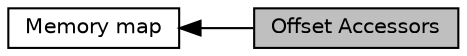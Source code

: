 digraph "Offset Accessors"
{
  edge [fontname="Helvetica",fontsize="10",labelfontname="Helvetica",labelfontsize="10"];
  node [fontname="Helvetica",fontsize="10",shape=box];
  rankdir=LR;
  Node2 [label="Memory map",height=0.2,width=0.4,color="black", fillcolor="white", style="filled",URL="$group__MEMORY__MAP.html",tooltip=" "];
  Node1 [label="Offset Accessors",height=0.2,width=0.4,color="black", fillcolor="grey75", style="filled", fontcolor="black",tooltip=" "];
  Node2->Node1 [shape=plaintext, dir="back", style="solid"];
}
